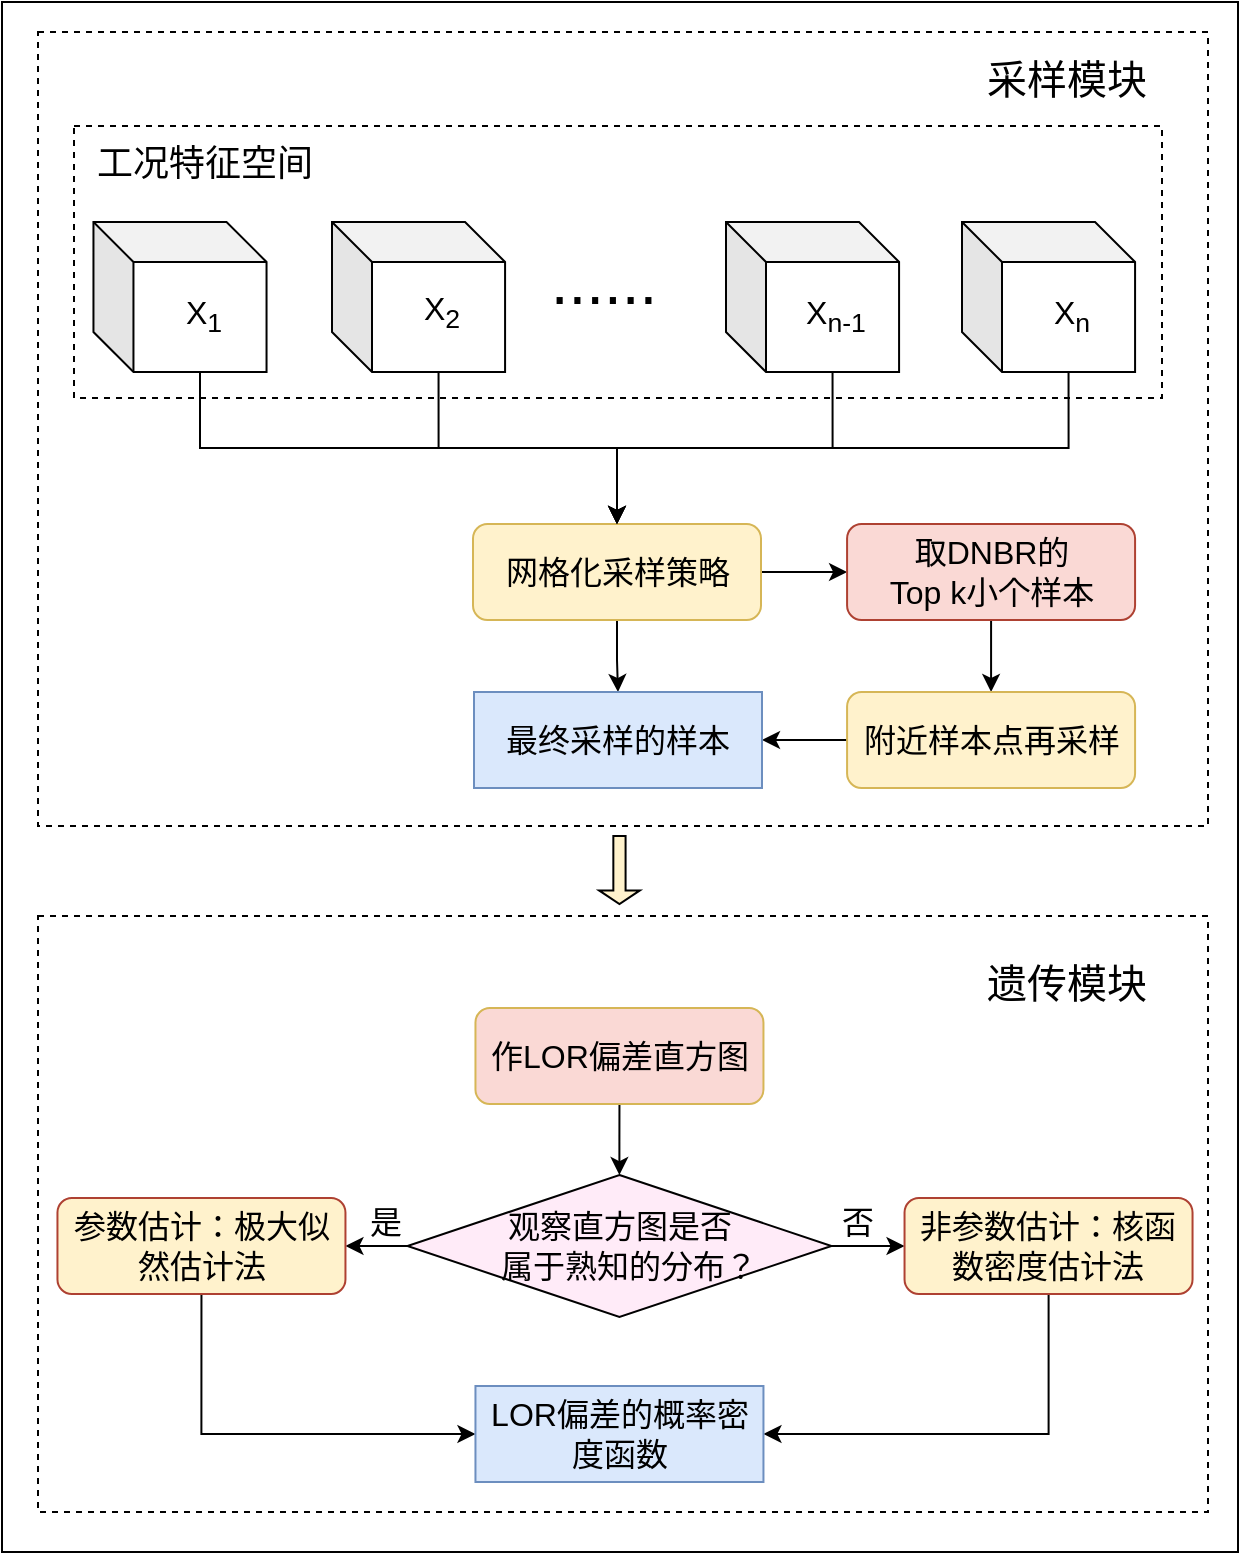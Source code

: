 <mxfile version="15.5.4" type="github">
  <diagram id="vaol6sHielq2GLeHfpsT" name="Page-1">
    <mxGraphModel dx="1030" dy="528" grid="0" gridSize="10" guides="1" tooltips="1" connect="1" arrows="1" fold="1" page="1" pageScale="1" pageWidth="827" pageHeight="1169" math="0" shadow="0">
      <root>
        <mxCell id="0" />
        <mxCell id="1" parent="0" />
        <mxCell id="_888bn8OXBweJfGqwLtD-1" value="" style="rounded=0;whiteSpace=wrap;html=1;" parent="1" vertex="1">
          <mxGeometry x="106" y="34" width="618" height="775" as="geometry" />
        </mxCell>
        <mxCell id="K4tTZbJK00jlwxvX5w37-96" value="" style="rounded=0;whiteSpace=wrap;html=1;fontSize=16;dashed=1;" parent="1" vertex="1">
          <mxGeometry x="124" y="491" width="585" height="298" as="geometry" />
        </mxCell>
        <mxCell id="K4tTZbJK00jlwxvX5w37-56" value="" style="rounded=0;whiteSpace=wrap;html=1;fontSize=16;dashed=1;" parent="1" vertex="1">
          <mxGeometry x="124" y="49" width="585" height="397" as="geometry" />
        </mxCell>
        <mxCell id="K4tTZbJK00jlwxvX5w37-49" value="" style="rounded=0;whiteSpace=wrap;html=1;fontSize=16;dashed=1;" parent="1" vertex="1">
          <mxGeometry x="142" y="96" width="544" height="136" as="geometry" />
        </mxCell>
        <mxCell id="K4tTZbJK00jlwxvX5w37-3" value="&lt;font style=&quot;font-size: 18px&quot;&gt;工况特征空间&lt;/font&gt;" style="text;html=1;strokeColor=none;fillColor=none;align=center;verticalAlign=middle;whiteSpace=wrap;rounded=0;" parent="1" vertex="1">
          <mxGeometry x="151.73" y="104" width="111" height="22" as="geometry" />
        </mxCell>
        <mxCell id="K4tTZbJK00jlwxvX5w37-17" value="&lt;font style=&quot;font-size: 32px&quot;&gt;......&lt;/font&gt;" style="text;html=1;strokeColor=none;fillColor=none;align=center;verticalAlign=middle;whiteSpace=wrap;rounded=0;fontSize=16;" parent="1" vertex="1">
          <mxGeometry x="387" y="164" width="40" height="20" as="geometry" />
        </mxCell>
        <mxCell id="K4tTZbJK00jlwxvX5w37-20" value="" style="group" parent="1" vertex="1" connectable="0">
          <mxGeometry x="151.73" y="144" width="86.54" height="75" as="geometry" />
        </mxCell>
        <mxCell id="K4tTZbJK00jlwxvX5w37-1" value="" style="shape=cube;whiteSpace=wrap;html=1;boundedLbl=1;backgroundOutline=1;darkOpacity=0.05;darkOpacity2=0.1;" parent="K4tTZbJK00jlwxvX5w37-20" vertex="1">
          <mxGeometry width="86.54" height="75" as="geometry" />
        </mxCell>
        <mxCell id="K4tTZbJK00jlwxvX5w37-2" value="X&lt;sub&gt;1&lt;/sub&gt;" style="text;html=1;strokeColor=none;fillColor=none;align=center;verticalAlign=middle;whiteSpace=wrap;rounded=0;fontSize=16;" parent="K4tTZbJK00jlwxvX5w37-20" vertex="1">
          <mxGeometry x="35.27" y="37" width="40" height="20" as="geometry" />
        </mxCell>
        <mxCell id="K4tTZbJK00jlwxvX5w37-21" value="" style="group" parent="1" vertex="1" connectable="0">
          <mxGeometry x="271" y="142" width="86.54" height="77" as="geometry" />
        </mxCell>
        <mxCell id="K4tTZbJK00jlwxvX5w37-11" value="" style="shape=cube;whiteSpace=wrap;html=1;boundedLbl=1;backgroundOutline=1;darkOpacity=0.05;darkOpacity2=0.1;" parent="K4tTZbJK00jlwxvX5w37-21" vertex="1">
          <mxGeometry y="2" width="86.54" height="75" as="geometry" />
        </mxCell>
        <mxCell id="K4tTZbJK00jlwxvX5w37-12" value="X&lt;sub&gt;2&lt;/sub&gt;" style="text;html=1;strokeColor=none;fillColor=none;align=center;verticalAlign=middle;whiteSpace=wrap;rounded=0;fontSize=16;" parent="K4tTZbJK00jlwxvX5w37-21" vertex="1">
          <mxGeometry x="35.27" y="37" width="40" height="20" as="geometry" />
        </mxCell>
        <mxCell id="K4tTZbJK00jlwxvX5w37-22" value="" style="group" parent="1" vertex="1" connectable="0">
          <mxGeometry x="468" y="144" width="86.54" height="75" as="geometry" />
        </mxCell>
        <mxCell id="K4tTZbJK00jlwxvX5w37-13" value="" style="shape=cube;whiteSpace=wrap;html=1;boundedLbl=1;backgroundOutline=1;darkOpacity=0.05;darkOpacity2=0.1;" parent="K4tTZbJK00jlwxvX5w37-22" vertex="1">
          <mxGeometry width="86.54" height="75" as="geometry" />
        </mxCell>
        <mxCell id="K4tTZbJK00jlwxvX5w37-14" value="X&lt;sub&gt;n-1&lt;/sub&gt;" style="text;html=1;strokeColor=none;fillColor=none;align=center;verticalAlign=middle;whiteSpace=wrap;rounded=0;fontSize=16;" parent="K4tTZbJK00jlwxvX5w37-22" vertex="1">
          <mxGeometry x="35.27" y="37" width="40" height="20" as="geometry" />
        </mxCell>
        <mxCell id="K4tTZbJK00jlwxvX5w37-23" value="" style="group" parent="1" vertex="1" connectable="0">
          <mxGeometry x="586" y="144" width="86.54" height="75" as="geometry" />
        </mxCell>
        <mxCell id="K4tTZbJK00jlwxvX5w37-15" value="" style="shape=cube;whiteSpace=wrap;html=1;boundedLbl=1;backgroundOutline=1;darkOpacity=0.05;darkOpacity2=0.1;" parent="K4tTZbJK00jlwxvX5w37-23" vertex="1">
          <mxGeometry width="86.54" height="75" as="geometry" />
        </mxCell>
        <mxCell id="K4tTZbJK00jlwxvX5w37-16" value="X&lt;sub&gt;n&lt;/sub&gt;" style="text;html=1;strokeColor=none;fillColor=none;align=center;verticalAlign=middle;whiteSpace=wrap;rounded=0;fontSize=16;" parent="K4tTZbJK00jlwxvX5w37-23" vertex="1">
          <mxGeometry x="35.27" y="37" width="40" height="20" as="geometry" />
        </mxCell>
        <mxCell id="K4tTZbJK00jlwxvX5w37-37" style="edgeStyle=orthogonalEdgeStyle;rounded=0;orthogonalLoop=1;jettySize=auto;html=1;exitX=1;exitY=0.5;exitDx=0;exitDy=0;entryX=0;entryY=0.5;entryDx=0;entryDy=0;fontSize=16;" parent="1" source="K4tTZbJK00jlwxvX5w37-25" target="K4tTZbJK00jlwxvX5w37-30" edge="1">
          <mxGeometry relative="1" as="geometry" />
        </mxCell>
        <mxCell id="K4tTZbJK00jlwxvX5w37-54" style="edgeStyle=orthogonalEdgeStyle;rounded=0;orthogonalLoop=1;jettySize=auto;html=1;exitX=0.5;exitY=1;exitDx=0;exitDy=0;fontSize=16;" parent="1" source="K4tTZbJK00jlwxvX5w37-25" target="K4tTZbJK00jlwxvX5w37-51" edge="1">
          <mxGeometry relative="1" as="geometry" />
        </mxCell>
        <mxCell id="K4tTZbJK00jlwxvX5w37-25" value="网格化采样策略" style="rounded=1;whiteSpace=wrap;html=1;fontSize=16;fillColor=#FFF2CC;strokeColor=#d6b656;" parent="1" vertex="1">
          <mxGeometry x="341.5" y="295" width="144" height="48" as="geometry" />
        </mxCell>
        <mxCell id="K4tTZbJK00jlwxvX5w37-47" style="edgeStyle=orthogonalEdgeStyle;rounded=0;orthogonalLoop=1;jettySize=auto;html=1;exitX=0.5;exitY=1;exitDx=0;exitDy=0;entryX=0.5;entryY=0;entryDx=0;entryDy=0;fontSize=16;" parent="1" source="K4tTZbJK00jlwxvX5w37-30" target="K4tTZbJK00jlwxvX5w37-46" edge="1">
          <mxGeometry relative="1" as="geometry" />
        </mxCell>
        <mxCell id="K4tTZbJK00jlwxvX5w37-30" value="&lt;div&gt;取DNBR的&lt;/div&gt;&lt;div&gt;Top k小个样本&lt;/div&gt;" style="rounded=1;whiteSpace=wrap;html=1;fontSize=16;fillColor=#fad9d5;strokeColor=#ae4132;" parent="1" vertex="1">
          <mxGeometry x="528.54" y="295" width="144" height="48" as="geometry" />
        </mxCell>
        <mxCell id="K4tTZbJK00jlwxvX5w37-41" style="edgeStyle=orthogonalEdgeStyle;rounded=0;orthogonalLoop=1;jettySize=auto;html=1;exitX=0;exitY=0;exitDx=53.27;exitDy=75;exitPerimeter=0;entryX=0.5;entryY=0;entryDx=0;entryDy=0;fontSize=16;" parent="1" source="K4tTZbJK00jlwxvX5w37-1" target="K4tTZbJK00jlwxvX5w37-25" edge="1">
          <mxGeometry relative="1" as="geometry" />
        </mxCell>
        <mxCell id="K4tTZbJK00jlwxvX5w37-43" style="edgeStyle=orthogonalEdgeStyle;rounded=0;orthogonalLoop=1;jettySize=auto;html=1;exitX=0;exitY=0;exitDx=53.27;exitDy=75;exitPerimeter=0;entryX=0.5;entryY=0;entryDx=0;entryDy=0;fontSize=16;" parent="1" source="K4tTZbJK00jlwxvX5w37-11" target="K4tTZbJK00jlwxvX5w37-25" edge="1">
          <mxGeometry relative="1" as="geometry" />
        </mxCell>
        <mxCell id="K4tTZbJK00jlwxvX5w37-44" style="edgeStyle=orthogonalEdgeStyle;rounded=0;orthogonalLoop=1;jettySize=auto;html=1;exitX=0;exitY=0;exitDx=53.27;exitDy=75;exitPerimeter=0;entryX=0.5;entryY=0;entryDx=0;entryDy=0;fontSize=16;" parent="1" source="K4tTZbJK00jlwxvX5w37-13" target="K4tTZbJK00jlwxvX5w37-25" edge="1">
          <mxGeometry relative="1" as="geometry" />
        </mxCell>
        <mxCell id="K4tTZbJK00jlwxvX5w37-45" style="edgeStyle=orthogonalEdgeStyle;rounded=0;orthogonalLoop=1;jettySize=auto;html=1;exitX=0;exitY=0;exitDx=53.27;exitDy=75;exitPerimeter=0;entryX=0.5;entryY=0;entryDx=0;entryDy=0;fontSize=16;" parent="1" source="K4tTZbJK00jlwxvX5w37-15" target="K4tTZbJK00jlwxvX5w37-25" edge="1">
          <mxGeometry relative="1" as="geometry" />
        </mxCell>
        <mxCell id="K4tTZbJK00jlwxvX5w37-55" style="edgeStyle=orthogonalEdgeStyle;rounded=0;orthogonalLoop=1;jettySize=auto;html=1;exitX=0;exitY=0.5;exitDx=0;exitDy=0;fontSize=16;" parent="1" source="K4tTZbJK00jlwxvX5w37-46" target="K4tTZbJK00jlwxvX5w37-51" edge="1">
          <mxGeometry relative="1" as="geometry" />
        </mxCell>
        <mxCell id="K4tTZbJK00jlwxvX5w37-46" value="附近样本点再采样" style="rounded=1;whiteSpace=wrap;html=1;fontSize=16;fillColor=#fff2cc;strokeColor=#d6b656;" parent="1" vertex="1">
          <mxGeometry x="528.54" y="379" width="144" height="48" as="geometry" />
        </mxCell>
        <mxCell id="K4tTZbJK00jlwxvX5w37-51" value="&lt;div&gt;最终采样的样本&lt;/div&gt;" style="rounded=0;whiteSpace=wrap;html=1;fontSize=16;fillColor=#dae8fc;strokeColor=#6c8ebf;" parent="1" vertex="1">
          <mxGeometry x="342" y="379" width="144" height="48" as="geometry" />
        </mxCell>
        <mxCell id="K4tTZbJK00jlwxvX5w37-68" style="edgeStyle=orthogonalEdgeStyle;rounded=0;orthogonalLoop=1;jettySize=auto;html=1;fontSize=16;" parent="1" source="K4tTZbJK00jlwxvX5w37-58" target="K4tTZbJK00jlwxvX5w37-60" edge="1">
          <mxGeometry relative="1" as="geometry" />
        </mxCell>
        <mxCell id="K4tTZbJK00jlwxvX5w37-110" style="edgeStyle=orthogonalEdgeStyle;rounded=0;orthogonalLoop=1;jettySize=auto;html=1;fontSize=16;" parent="1" source="K4tTZbJK00jlwxvX5w37-58" target="K4tTZbJK00jlwxvX5w37-61" edge="1">
          <mxGeometry relative="1" as="geometry" />
        </mxCell>
        <mxCell id="K4tTZbJK00jlwxvX5w37-58" value="&lt;div&gt;观察直方图是否&lt;/div&gt;&lt;div&gt;&amp;nbsp; 属于熟知的分布？&lt;/div&gt;" style="rhombus;whiteSpace=wrap;html=1;fontSize=16;fillColor=#FFEBF8;" parent="1" vertex="1">
          <mxGeometry x="308.73" y="620.5" width="212" height="71" as="geometry" />
        </mxCell>
        <mxCell id="K4tTZbJK00jlwxvX5w37-63" style="edgeStyle=orthogonalEdgeStyle;rounded=0;orthogonalLoop=1;jettySize=auto;html=1;exitX=0.5;exitY=1;exitDx=0;exitDy=0;fontSize=16;" parent="1" source="K4tTZbJK00jlwxvX5w37-59" target="K4tTZbJK00jlwxvX5w37-58" edge="1">
          <mxGeometry relative="1" as="geometry" />
        </mxCell>
        <mxCell id="K4tTZbJK00jlwxvX5w37-59" value="&lt;span&gt;&lt;/span&gt;&lt;span&gt;作LOR&lt;/span&gt;&lt;span&gt;偏差直方图&lt;/span&gt;&lt;span&gt;&lt;/span&gt;" style="rounded=1;whiteSpace=wrap;html=1;fontSize=16;fillColor=#FAD9D5;strokeColor=#d6b656;" parent="1" vertex="1">
          <mxGeometry x="342.73" y="537" width="144" height="48" as="geometry" />
        </mxCell>
        <mxCell id="K4tTZbJK00jlwxvX5w37-87" style="edgeStyle=orthogonalEdgeStyle;rounded=0;orthogonalLoop=1;jettySize=auto;html=1;exitX=0.5;exitY=1;exitDx=0;exitDy=0;entryX=0;entryY=0.5;entryDx=0;entryDy=0;fontSize=16;" parent="1" source="K4tTZbJK00jlwxvX5w37-60" target="K4tTZbJK00jlwxvX5w37-86" edge="1">
          <mxGeometry relative="1" as="geometry" />
        </mxCell>
        <mxCell id="K4tTZbJK00jlwxvX5w37-60" value="参数估计：极大似然估计法" style="rounded=1;whiteSpace=wrap;html=1;fontSize=16;fillColor=#FFF2CC;strokeColor=#ae4132;" parent="1" vertex="1">
          <mxGeometry x="133.73" y="632" width="144" height="48" as="geometry" />
        </mxCell>
        <mxCell id="K4tTZbJK00jlwxvX5w37-114" style="edgeStyle=orthogonalEdgeStyle;rounded=0;orthogonalLoop=1;jettySize=auto;html=1;entryX=1;entryY=0.5;entryDx=0;entryDy=0;fontSize=16;" parent="1" source="K4tTZbJK00jlwxvX5w37-61" target="K4tTZbJK00jlwxvX5w37-86" edge="1">
          <mxGeometry relative="1" as="geometry">
            <Array as="points">
              <mxPoint x="629" y="750" />
            </Array>
          </mxGeometry>
        </mxCell>
        <mxCell id="K4tTZbJK00jlwxvX5w37-61" value="非参数估计：核函数密度估计法" style="rounded=1;whiteSpace=wrap;html=1;fontSize=16;fillColor=#FFF2CC;strokeColor=#ae4132;" parent="1" vertex="1">
          <mxGeometry x="557.27" y="632" width="144" height="48" as="geometry" />
        </mxCell>
        <mxCell id="K4tTZbJK00jlwxvX5w37-86" value="LOR偏差的概率密度函数" style="rounded=0;whiteSpace=wrap;html=1;fontSize=16;fillColor=#dae8fc;strokeColor=#6c8ebf;" parent="1" vertex="1">
          <mxGeometry x="342.73" y="726" width="144" height="48" as="geometry" />
        </mxCell>
        <mxCell id="K4tTZbJK00jlwxvX5w37-94" value="是" style="text;html=1;strokeColor=none;fillColor=none;align=center;verticalAlign=middle;whiteSpace=wrap;rounded=0;fontSize=16;" parent="1" vertex="1">
          <mxGeometry x="277.73" y="634" width="40" height="20" as="geometry" />
        </mxCell>
        <mxCell id="K4tTZbJK00jlwxvX5w37-95" value="否" style="text;html=1;strokeColor=none;fillColor=none;align=center;verticalAlign=middle;whiteSpace=wrap;rounded=0;fontSize=16;" parent="1" vertex="1">
          <mxGeometry x="514.27" y="634" width="40" height="20" as="geometry" />
        </mxCell>
        <mxCell id="K4tTZbJK00jlwxvX5w37-98" value="" style="shape=singleArrow;direction=south;whiteSpace=wrap;html=1;fontSize=16;fillColor=#FFF2CC;" parent="1" vertex="1">
          <mxGeometry x="404.53" y="451" width="20.4" height="34" as="geometry" />
        </mxCell>
        <mxCell id="K4tTZbJK00jlwxvX5w37-99" value="&lt;font style=&quot;font-size: 20px&quot;&gt;采样模块&lt;/font&gt;" style="text;html=1;strokeColor=none;fillColor=none;align=center;verticalAlign=middle;whiteSpace=wrap;rounded=0;fontSize=20;" parent="1" vertex="1">
          <mxGeometry x="590.77" y="49" width="95.23" height="45" as="geometry" />
        </mxCell>
        <mxCell id="dDg8U9DCfIWqEnsUYY7_-1" value="&lt;font style=&quot;font-size: 20px&quot;&gt;遗传模块&lt;/font&gt;" style="text;html=1;strokeColor=none;fillColor=none;align=center;verticalAlign=middle;whiteSpace=wrap;rounded=0;fontSize=20;" vertex="1" parent="1">
          <mxGeometry x="590.77" y="501" width="95.23" height="45" as="geometry" />
        </mxCell>
      </root>
    </mxGraphModel>
  </diagram>
</mxfile>
